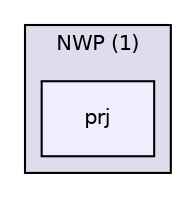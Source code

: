 digraph "C:/Users/Klijek/Desktop/Czyste zło/NWP (1)/prj" {
  compound=true
  node [ fontsize="10", fontname="Helvetica"];
  edge [ labelfontsize="10", labelfontname="Helvetica"];
  subgraph clusterdir_edb72bd3aaf7b5b7d05cb9ec4eaf60d1 {
    graph [ bgcolor="#ddddee", pencolor="black", label="NWP (1)" fontname="Helvetica", fontsize="10", URL="dir_edb72bd3aaf7b5b7d05cb9ec4eaf60d1.html"]
  dir_7133354f274197e1603ae0eef80249e9 [shape=box, label="prj", style="filled", fillcolor="#eeeeff", pencolor="black", URL="dir_7133354f274197e1603ae0eef80249e9.html"];
  }
}
